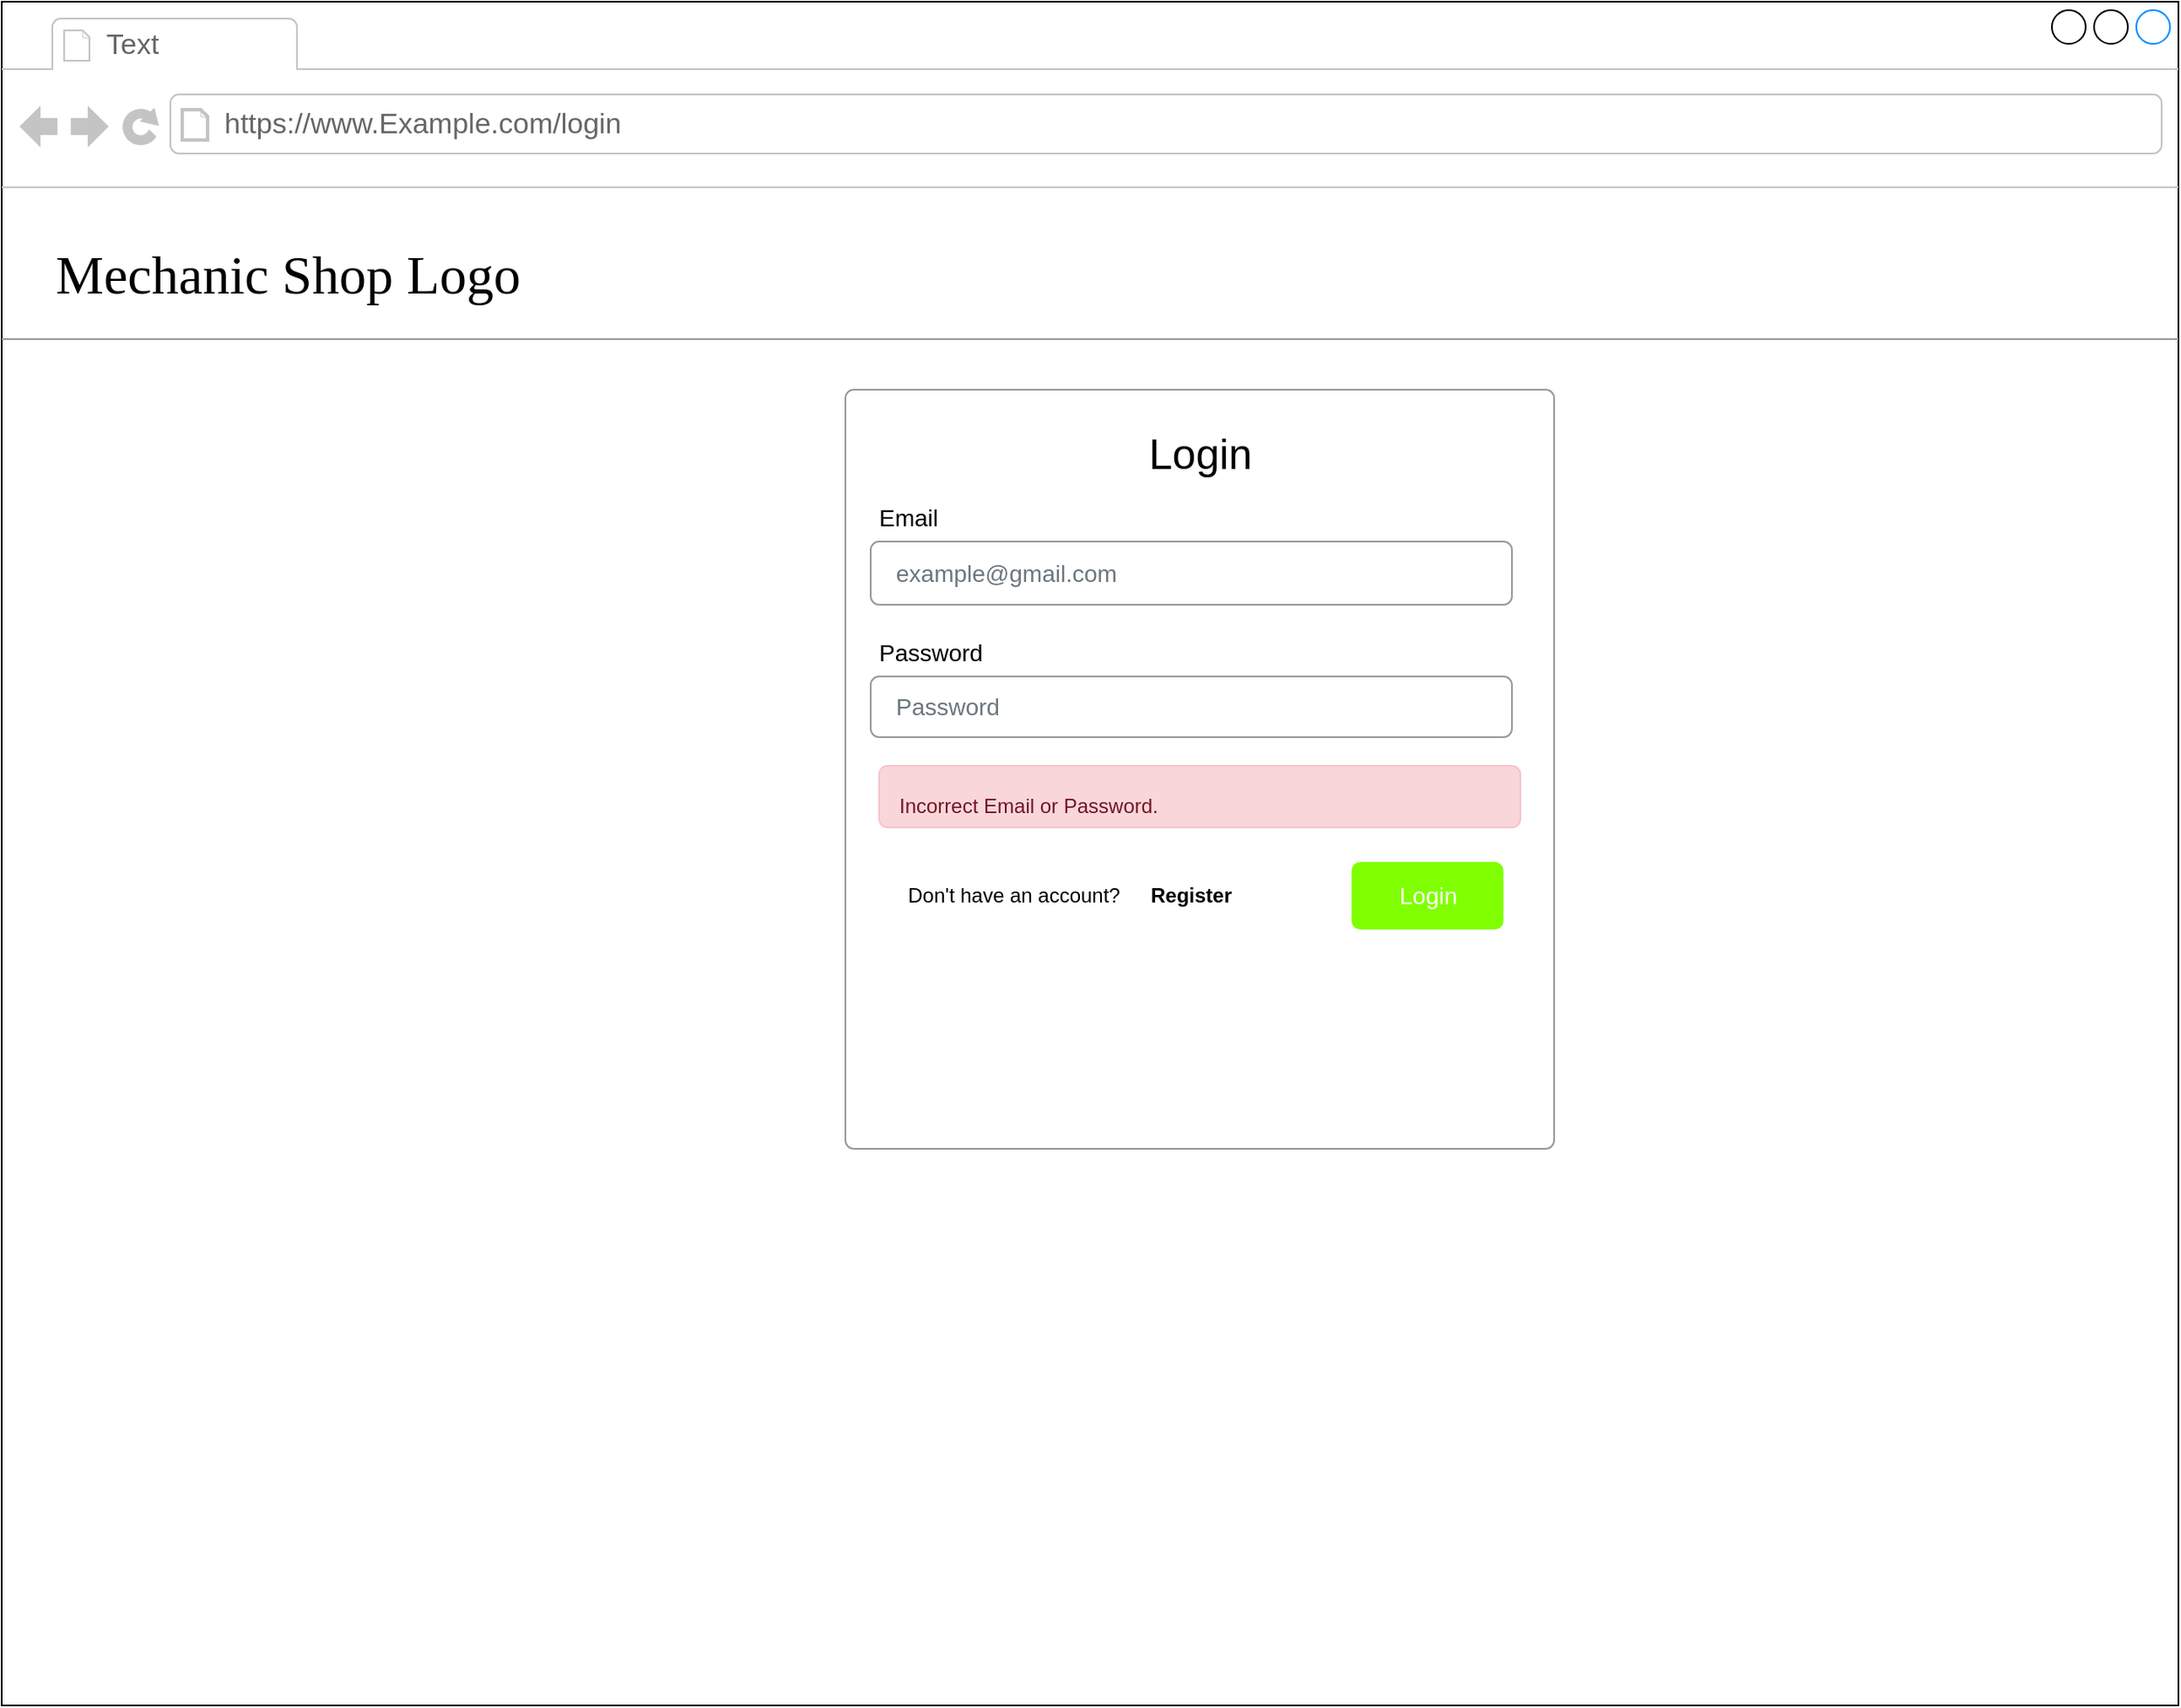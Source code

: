 <mxfile version="20.2.3" type="device"><diagram id="AKhVdlpeZ4rU74z41cKD" name="Page-1"><mxGraphModel dx="1230" dy="947" grid="1" gridSize="10" guides="1" tooltips="1" connect="1" arrows="1" fold="1" page="1" pageScale="1" pageWidth="850" pageHeight="1100" math="0" shadow="0"><root><mxCell id="0"/><mxCell id="1" parent="0"/><mxCell id="D5iM0X9zBDPRsC4shFqq-1" value="" style="strokeWidth=1;shadow=0;dashed=0;align=left;html=1;shape=mxgraph.mockup.containers.browserWindow;rSize=0;mainText=,;recursiveResize=0;rounded=0;labelBackgroundColor=none;fontFamily=Verdana;fontSize=12;deletable=0;movable=0;" parent="1" vertex="1"><mxGeometry x="70" y="60" width="1290" height="1010" as="geometry"/></mxCell><mxCell id="D5iM0X9zBDPRsC4shFqq-2" value="Text" style="strokeWidth=1;shadow=0;dashed=0;align=center;html=1;shape=mxgraph.mockup.containers.anchor;fontSize=17;fontColor=#666666;align=left;" parent="D5iM0X9zBDPRsC4shFqq-1" vertex="1"><mxGeometry x="60" y="12" width="150" height="28" as="geometry"/></mxCell><mxCell id="D5iM0X9zBDPRsC4shFqq-3" value="https://www.Example.com/login" style="strokeWidth=1;shadow=0;dashed=0;align=center;html=1;shape=mxgraph.mockup.containers.anchor;rSize=0;fontSize=17;fontColor=#666666;align=left;" parent="D5iM0X9zBDPRsC4shFqq-1" vertex="1"><mxGeometry x="130" y="60" width="300" height="26" as="geometry"/></mxCell><mxCell id="D5iM0X9zBDPRsC4shFqq-4" value="&lt;font style=&quot;font-size: 32px;&quot;&gt;Mechanic Shop Logo&lt;/font&gt;" style="text;html=1;points=[];align=left;verticalAlign=top;spacingTop=-4;fontSize=30;fontFamily=Verdana" parent="D5iM0X9zBDPRsC4shFqq-1" vertex="1"><mxGeometry x="30" y="140" width="340" height="50" as="geometry"/></mxCell><mxCell id="D5iM0X9zBDPRsC4shFqq-5" value="" style="verticalLabelPosition=bottom;shadow=0;dashed=0;align=center;html=1;verticalAlign=top;strokeWidth=1;shape=mxgraph.mockup.markup.line;strokeColor=#999999;rounded=0;labelBackgroundColor=none;fillColor=#ffffff;fontFamily=Verdana;fontSize=12;fontColor=#000000;" parent="D5iM0X9zBDPRsC4shFqq-1" vertex="1"><mxGeometry y="190" width="1290" height="20" as="geometry"/></mxCell><mxCell id="D5iM0X9zBDPRsC4shFqq-6" value="" style="html=1;shadow=0;dashed=0;shape=mxgraph.bootstrap.rrect;rSize=5;fillColor=#ffffff;strokeColor=#999999;" parent="D5iM0X9zBDPRsC4shFqq-1" vertex="1"><mxGeometry x="500" y="230" width="420" height="450" as="geometry"/></mxCell><mxCell id="D5iM0X9zBDPRsC4shFqq-11" value="Login" style="html=1;shadow=0;dashed=0;shape=mxgraph.bootstrap.rrect;rSize=5;fillColor=#80FF00;strokeColor=none;align=center;fontSize=14;fontColor=#FFFFFF;" parent="D5iM0X9zBDPRsC4shFqq-6" vertex="1"><mxGeometry width="90" height="40" relative="1" as="geometry"><mxPoint x="300" y="280" as="offset"/></mxGeometry></mxCell><mxCell id="D5iM0X9zBDPRsC4shFqq-12" value="&lt;font style=&quot;font-size: 25px;&quot;&gt;Login&lt;/font&gt;" style="text;html=1;strokeColor=none;fillColor=none;align=center;verticalAlign=middle;whiteSpace=wrap;rounded=0;" parent="D5iM0X9zBDPRsC4shFqq-6" vertex="1"><mxGeometry x="137.5" y="20.93" width="145" height="31.395" as="geometry"/></mxCell><mxCell id="D5iM0X9zBDPRsC4shFqq-15" value="Email" style="fillColor=none;strokeColor=none;align=left;spacing=20;fontSize=14;" parent="D5iM0X9zBDPRsC4shFqq-6" vertex="1"><mxGeometry y="60.002" width="220" height="30.0" as="geometry"/></mxCell><mxCell id="D5iM0X9zBDPRsC4shFqq-16" value="example@gmail.com" style="html=1;shadow=0;dashed=0;shape=mxgraph.bootstrap.rrect;rSize=5;fillColor=none;strokeColor=#999999;align=left;spacing=15;fontSize=14;fontColor=#6C767D;" parent="D5iM0X9zBDPRsC4shFqq-6" vertex="1"><mxGeometry x="15" y="90" width="380" height="37.5" as="geometry"/></mxCell><mxCell id="D5iM0X9zBDPRsC4shFqq-17" value="Password" style="fillColor=none;strokeColor=none;align=left;spacing=20;fontSize=14;" parent="D5iM0X9zBDPRsC4shFqq-6" vertex="1"><mxGeometry y="140.002" width="220" height="30.0" as="geometry"/></mxCell><mxCell id="D5iM0X9zBDPRsC4shFqq-18" value="Password" style="html=1;shadow=0;dashed=0;shape=mxgraph.bootstrap.rrect;rSize=5;fillColor=none;strokeColor=#999999;align=left;spacing=15;fontSize=14;fontColor=#6C767D;" parent="D5iM0X9zBDPRsC4shFqq-6" vertex="1"><mxGeometry x="15" y="170" width="380" height="36" as="geometry"/></mxCell><mxCell id="D5iM0X9zBDPRsC4shFqq-21" value="&lt;font style=&quot;font-size: 12px; line-height: 1.2;&quot;&gt;Incorrect Email or Password.&lt;/font&gt;" style="html=1;shadow=0;dashed=0;shape=mxgraph.bootstrap.rrect;rSize=5;strokeColor=#F4C5CB;strokeWidth=1;fillColor=#F8D6DA;fontColor=#711623;whiteSpace=wrap;align=left;verticalAlign=middle;spacingLeft=10;fontSize=25;" parent="D5iM0X9zBDPRsC4shFqq-6" vertex="1"><mxGeometry x="20" y="223" width="380" height="36.51" as="geometry"/></mxCell><mxCell id="D5iM0X9zBDPRsC4shFqq-22" value="Don't have an account?" style="text;html=1;strokeColor=none;fillColor=none;align=center;verticalAlign=middle;whiteSpace=wrap;rounded=0;" parent="D5iM0X9zBDPRsC4shFqq-6" vertex="1"><mxGeometry x="15" y="289.997" width="170" height="19.014" as="geometry"/></mxCell><mxCell id="D5iM0X9zBDPRsC4shFqq-23" value="&lt;b&gt;Register&lt;/b&gt;" style="text;html=1;strokeColor=none;fillColor=none;align=center;verticalAlign=middle;whiteSpace=wrap;rounded=0;" parent="D5iM0X9zBDPRsC4shFqq-6" vertex="1"><mxGeometry x="175" y="289.997" width="60" height="19.014" as="geometry"/></mxCell></root></mxGraphModel></diagram></mxfile>